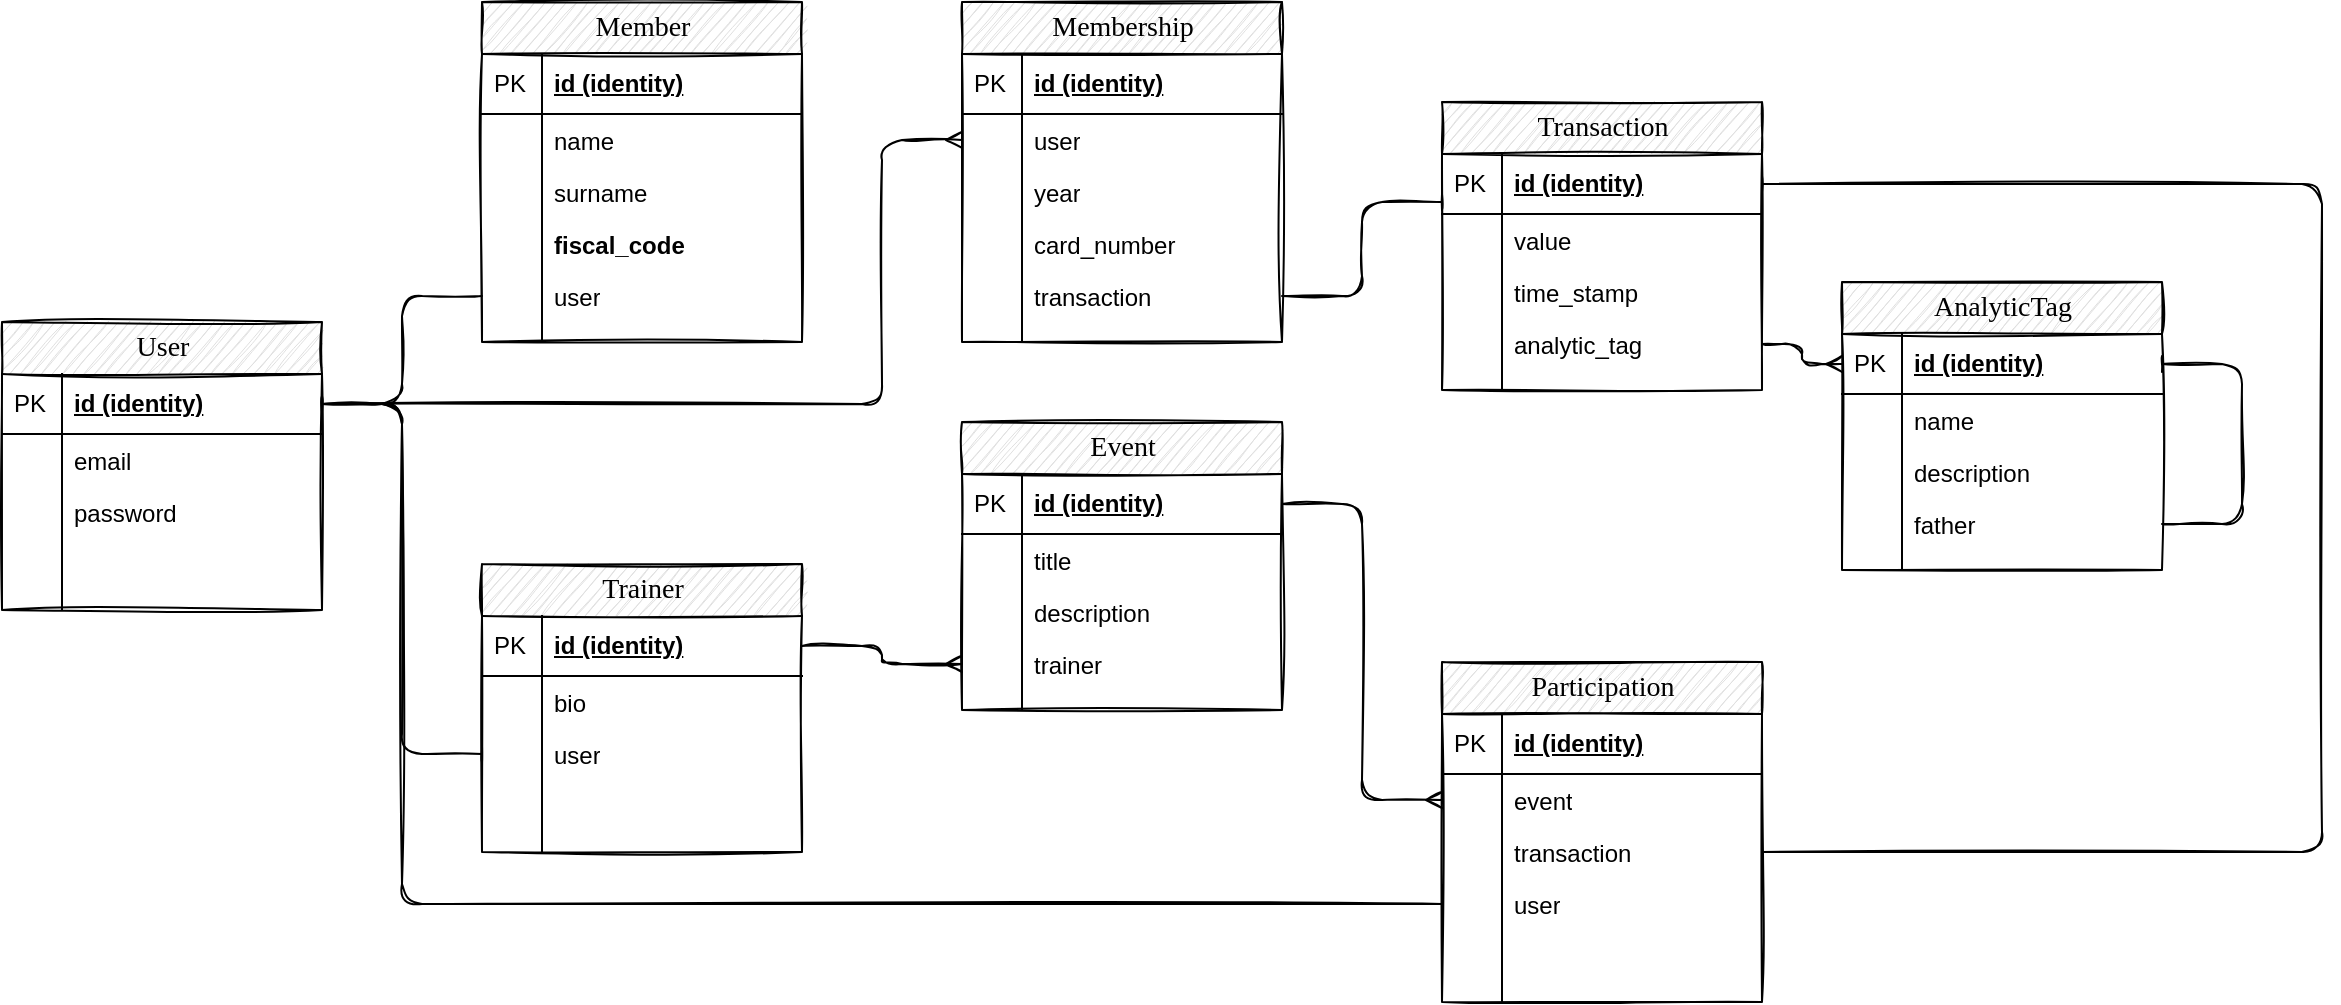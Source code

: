 <mxfile version="20.6.0" type="github">
  <diagram name="Page-1" id="e56a1550-8fbb-45ad-956c-1786394a9013">
    <mxGraphModel dx="1375" dy="781" grid="1" gridSize="10" guides="1" tooltips="1" connect="1" arrows="1" fold="1" page="1" pageScale="1" pageWidth="1100" pageHeight="850" background="none" math="0" shadow="0">
      <root>
        <mxCell id="0" />
        <mxCell id="1" parent="0" />
        <mxCell id="2e49270ec7c68f3f-19" value="User" style="swimlane;html=1;fontStyle=0;childLayout=stackLayout;horizontal=1;startSize=26;fillColor=#e0e0e0;horizontalStack=0;resizeParent=1;resizeLast=0;collapsible=1;marginBottom=0;swimlaneFillColor=#ffffff;align=center;rounded=0;shadow=0;comic=0;labelBackgroundColor=none;strokeWidth=1;fontFamily=Verdana;fontSize=14;sketch=1;" parent="1" vertex="1">
          <mxGeometry x="40" y="200" width="160" height="144" as="geometry" />
        </mxCell>
        <mxCell id="2e49270ec7c68f3f-20" value="id (identity)" style="shape=partialRectangle;top=0;left=0;right=0;bottom=1;html=1;align=left;verticalAlign=middle;fillColor=none;spacingLeft=34;spacingRight=4;whiteSpace=wrap;overflow=hidden;rotatable=0;points=[[0,0.5],[1,0.5]];portConstraint=eastwest;dropTarget=0;fontStyle=5;" parent="2e49270ec7c68f3f-19" vertex="1">
          <mxGeometry y="26" width="160" height="30" as="geometry" />
        </mxCell>
        <mxCell id="2e49270ec7c68f3f-21" value="PK" style="shape=partialRectangle;top=0;left=0;bottom=0;html=1;fillColor=none;align=left;verticalAlign=middle;spacingLeft=4;spacingRight=4;whiteSpace=wrap;overflow=hidden;rotatable=0;points=[];portConstraint=eastwest;part=1;" parent="2e49270ec7c68f3f-20" vertex="1" connectable="0">
          <mxGeometry width="30" height="30" as="geometry" />
        </mxCell>
        <mxCell id="2e49270ec7c68f3f-22" value="email" style="shape=partialRectangle;top=0;left=0;right=0;bottom=0;html=1;align=left;verticalAlign=top;fillColor=none;spacingLeft=34;spacingRight=4;whiteSpace=wrap;overflow=hidden;rotatable=0;points=[[0,0.5],[1,0.5]];portConstraint=eastwest;dropTarget=0;" parent="2e49270ec7c68f3f-19" vertex="1">
          <mxGeometry y="56" width="160" height="26" as="geometry" />
        </mxCell>
        <mxCell id="2e49270ec7c68f3f-23" value="" style="shape=partialRectangle;top=0;left=0;bottom=0;html=1;fillColor=none;align=left;verticalAlign=top;spacingLeft=4;spacingRight=4;whiteSpace=wrap;overflow=hidden;rotatable=0;points=[];portConstraint=eastwest;part=1;" parent="2e49270ec7c68f3f-22" vertex="1" connectable="0">
          <mxGeometry width="30" height="26" as="geometry" />
        </mxCell>
        <mxCell id="2e49270ec7c68f3f-24" value="password" style="shape=partialRectangle;top=0;left=0;right=0;bottom=0;html=1;align=left;verticalAlign=top;fillColor=none;spacingLeft=34;spacingRight=4;whiteSpace=wrap;overflow=hidden;rotatable=0;points=[[0,0.5],[1,0.5]];portConstraint=eastwest;dropTarget=0;" parent="2e49270ec7c68f3f-19" vertex="1">
          <mxGeometry y="82" width="160" height="26" as="geometry" />
        </mxCell>
        <mxCell id="2e49270ec7c68f3f-25" value="" style="shape=partialRectangle;top=0;left=0;bottom=0;html=1;fillColor=none;align=left;verticalAlign=top;spacingLeft=4;spacingRight=4;whiteSpace=wrap;overflow=hidden;rotatable=0;points=[];portConstraint=eastwest;part=1;" parent="2e49270ec7c68f3f-24" vertex="1" connectable="0">
          <mxGeometry width="30" height="26" as="geometry" />
        </mxCell>
        <mxCell id="2e49270ec7c68f3f-26" value="" style="shape=partialRectangle;top=0;left=0;right=0;bottom=0;html=1;align=left;verticalAlign=top;fillColor=none;spacingLeft=34;spacingRight=4;whiteSpace=wrap;overflow=hidden;rotatable=0;points=[[0,0.5],[1,0.5]];portConstraint=eastwest;dropTarget=0;" parent="2e49270ec7c68f3f-19" vertex="1">
          <mxGeometry y="108" width="160" height="26" as="geometry" />
        </mxCell>
        <mxCell id="2e49270ec7c68f3f-27" value="" style="shape=partialRectangle;top=0;left=0;bottom=0;html=1;fillColor=none;align=left;verticalAlign=top;spacingLeft=4;spacingRight=4;whiteSpace=wrap;overflow=hidden;rotatable=0;points=[];portConstraint=eastwest;part=1;" parent="2e49270ec7c68f3f-26" vertex="1" connectable="0">
          <mxGeometry width="30" height="26" as="geometry" />
        </mxCell>
        <mxCell id="2e49270ec7c68f3f-28" value="" style="shape=partialRectangle;top=0;left=0;right=0;bottom=0;html=1;align=left;verticalAlign=top;fillColor=none;spacingLeft=34;spacingRight=4;whiteSpace=wrap;overflow=hidden;rotatable=0;points=[[0,0.5],[1,0.5]];portConstraint=eastwest;dropTarget=0;" parent="2e49270ec7c68f3f-19" vertex="1">
          <mxGeometry y="134" width="160" height="10" as="geometry" />
        </mxCell>
        <mxCell id="2e49270ec7c68f3f-29" value="" style="shape=partialRectangle;top=0;left=0;bottom=0;html=1;fillColor=none;align=left;verticalAlign=top;spacingLeft=4;spacingRight=4;whiteSpace=wrap;overflow=hidden;rotatable=0;points=[];portConstraint=eastwest;part=1;" parent="2e49270ec7c68f3f-28" vertex="1" connectable="0">
          <mxGeometry width="30" height="10" as="geometry" />
        </mxCell>
        <object label="Member" user="" id="2e49270ec7c68f3f-80">
          <mxCell style="swimlane;html=1;fontStyle=0;childLayout=stackLayout;horizontal=1;startSize=26;fillColor=#e0e0e0;horizontalStack=0;resizeParent=1;resizeLast=0;collapsible=1;marginBottom=0;swimlaneFillColor=#ffffff;align=center;rounded=0;shadow=0;comic=0;labelBackgroundColor=none;strokeWidth=1;fontFamily=Verdana;fontSize=14;sketch=1;glass=0;" parent="1" vertex="1">
            <mxGeometry x="280" y="40" width="160" height="170" as="geometry" />
          </mxCell>
        </object>
        <mxCell id="2e49270ec7c68f3f-81" value="id (identity)" style="shape=partialRectangle;top=0;left=0;right=0;bottom=1;html=1;align=left;verticalAlign=middle;fillColor=none;spacingLeft=34;spacingRight=4;whiteSpace=wrap;overflow=hidden;rotatable=0;points=[[0,0.5],[1,0.5]];portConstraint=eastwest;dropTarget=0;fontStyle=5;" parent="2e49270ec7c68f3f-80" vertex="1">
          <mxGeometry y="26" width="160" height="30" as="geometry" />
        </mxCell>
        <mxCell id="2e49270ec7c68f3f-82" value="PK" style="shape=partialRectangle;top=0;left=0;bottom=0;html=1;fillColor=none;align=left;verticalAlign=middle;spacingLeft=4;spacingRight=4;whiteSpace=wrap;overflow=hidden;rotatable=0;points=[];portConstraint=eastwest;part=1;" parent="2e49270ec7c68f3f-81" vertex="1" connectable="0">
          <mxGeometry width="30" height="30" as="geometry" />
        </mxCell>
        <mxCell id="2e49270ec7c68f3f-83" value="name" style="shape=partialRectangle;top=0;left=0;right=0;bottom=0;html=1;align=left;verticalAlign=top;fillColor=none;spacingLeft=34;spacingRight=4;whiteSpace=wrap;overflow=hidden;rotatable=0;points=[[0,0.5],[1,0.5]];portConstraint=eastwest;dropTarget=0;" parent="2e49270ec7c68f3f-80" vertex="1">
          <mxGeometry y="56" width="160" height="26" as="geometry" />
        </mxCell>
        <mxCell id="2e49270ec7c68f3f-84" value="" style="shape=partialRectangle;top=0;left=0;bottom=0;html=1;fillColor=none;align=left;verticalAlign=top;spacingLeft=4;spacingRight=4;whiteSpace=wrap;overflow=hidden;rotatable=0;points=[];portConstraint=eastwest;part=1;" parent="2e49270ec7c68f3f-83" vertex="1" connectable="0">
          <mxGeometry width="30" height="26" as="geometry" />
        </mxCell>
        <mxCell id="2e49270ec7c68f3f-85" value="surname" style="shape=partialRectangle;top=0;left=0;right=0;bottom=0;html=1;align=left;verticalAlign=top;fillColor=none;spacingLeft=34;spacingRight=4;whiteSpace=wrap;overflow=hidden;rotatable=0;points=[[0,0.5],[1,0.5]];portConstraint=eastwest;dropTarget=0;" parent="2e49270ec7c68f3f-80" vertex="1">
          <mxGeometry y="82" width="160" height="26" as="geometry" />
        </mxCell>
        <mxCell id="2e49270ec7c68f3f-86" value="" style="shape=partialRectangle;top=0;left=0;bottom=0;html=1;fillColor=none;align=left;verticalAlign=top;spacingLeft=4;spacingRight=4;whiteSpace=wrap;overflow=hidden;rotatable=0;points=[];portConstraint=eastwest;part=1;" parent="2e49270ec7c68f3f-85" vertex="1" connectable="0">
          <mxGeometry width="30" height="26" as="geometry" />
        </mxCell>
        <mxCell id="rCIRrRHAOFVo_KtbOT_Y-3" value="fiscal_code" style="shape=partialRectangle;top=0;left=0;right=0;bottom=0;html=1;align=left;verticalAlign=top;fillColor=none;spacingLeft=34;spacingRight=4;whiteSpace=wrap;overflow=hidden;rotatable=0;points=[[0,0.5],[1,0.5]];portConstraint=eastwest;dropTarget=0;fontStyle=1" vertex="1" parent="2e49270ec7c68f3f-80">
          <mxGeometry y="108" width="160" height="26" as="geometry" />
        </mxCell>
        <mxCell id="rCIRrRHAOFVo_KtbOT_Y-4" value="" style="shape=partialRectangle;top=0;left=0;bottom=0;html=1;fillColor=none;align=left;verticalAlign=top;spacingLeft=4;spacingRight=4;whiteSpace=wrap;overflow=hidden;rotatable=0;points=[];portConstraint=eastwest;part=1;" vertex="1" connectable="0" parent="rCIRrRHAOFVo_KtbOT_Y-3">
          <mxGeometry width="30" height="26" as="geometry" />
        </mxCell>
        <mxCell id="2e49270ec7c68f3f-87" value="user" style="shape=partialRectangle;top=0;left=0;right=0;bottom=0;html=1;align=left;verticalAlign=top;fillColor=none;spacingLeft=34;spacingRight=4;whiteSpace=wrap;overflow=hidden;rotatable=0;points=[[0,0.5],[1,0.5]];portConstraint=eastwest;dropTarget=0;" parent="2e49270ec7c68f3f-80" vertex="1">
          <mxGeometry y="134" width="160" height="26" as="geometry" />
        </mxCell>
        <mxCell id="2e49270ec7c68f3f-88" value="" style="shape=partialRectangle;top=0;left=0;bottom=0;html=1;fillColor=none;align=left;verticalAlign=top;spacingLeft=4;spacingRight=4;whiteSpace=wrap;overflow=hidden;rotatable=0;points=[];portConstraint=eastwest;part=1;" parent="2e49270ec7c68f3f-87" vertex="1" connectable="0">
          <mxGeometry width="30" height="26" as="geometry" />
        </mxCell>
        <mxCell id="2e49270ec7c68f3f-89" value="" style="shape=partialRectangle;top=0;left=0;right=0;bottom=0;html=1;align=left;verticalAlign=top;fillColor=none;spacingLeft=34;spacingRight=4;whiteSpace=wrap;overflow=hidden;rotatable=0;points=[[0,0.5],[1,0.5]];portConstraint=eastwest;dropTarget=0;" parent="2e49270ec7c68f3f-80" vertex="1">
          <mxGeometry y="160" width="160" height="10" as="geometry" />
        </mxCell>
        <mxCell id="2e49270ec7c68f3f-90" value="" style="shape=partialRectangle;top=0;left=0;bottom=0;html=1;fillColor=none;align=left;verticalAlign=top;spacingLeft=4;spacingRight=4;whiteSpace=wrap;overflow=hidden;rotatable=0;points=[];portConstraint=eastwest;part=1;" parent="2e49270ec7c68f3f-89" vertex="1" connectable="0">
          <mxGeometry width="30" height="10" as="geometry" />
        </mxCell>
        <mxCell id="2e49270ec7c68f3f-91" value="" style="edgeStyle=orthogonalEdgeStyle;html=1;endArrow=baseDash;endFill=0;labelBackgroundColor=none;fontFamily=Verdana;fontSize=14;sketch=1;" parent="1" source="2e49270ec7c68f3f-87" target="2e49270ec7c68f3f-20" edge="1">
          <mxGeometry width="100" height="100" relative="1" as="geometry">
            <mxPoint x="70" y="300" as="sourcePoint" />
            <mxPoint x="290" y="181" as="targetPoint" />
          </mxGeometry>
        </mxCell>
        <mxCell id="rCIRrRHAOFVo_KtbOT_Y-5" value="Membership" style="swimlane;html=1;fontStyle=0;childLayout=stackLayout;horizontal=1;startSize=26;fillColor=#e0e0e0;horizontalStack=0;resizeParent=1;resizeLast=0;collapsible=1;marginBottom=0;swimlaneFillColor=#ffffff;align=center;rounded=0;shadow=0;comic=0;labelBackgroundColor=none;strokeWidth=1;fontFamily=Verdana;fontSize=14;sketch=1;" vertex="1" parent="1">
          <mxGeometry x="520" y="40" width="160" height="170" as="geometry" />
        </mxCell>
        <mxCell id="rCIRrRHAOFVo_KtbOT_Y-6" value="id (identity)" style="shape=partialRectangle;top=0;left=0;right=0;bottom=1;html=1;align=left;verticalAlign=middle;fillColor=none;spacingLeft=34;spacingRight=4;whiteSpace=wrap;overflow=hidden;rotatable=0;points=[[0,0.5],[1,0.5]];portConstraint=eastwest;dropTarget=0;fontStyle=5;" vertex="1" parent="rCIRrRHAOFVo_KtbOT_Y-5">
          <mxGeometry y="26" width="160" height="30" as="geometry" />
        </mxCell>
        <mxCell id="rCIRrRHAOFVo_KtbOT_Y-7" value="PK" style="shape=partialRectangle;top=0;left=0;bottom=0;html=1;fillColor=none;align=left;verticalAlign=middle;spacingLeft=4;spacingRight=4;whiteSpace=wrap;overflow=hidden;rotatable=0;points=[];portConstraint=eastwest;part=1;" vertex="1" connectable="0" parent="rCIRrRHAOFVo_KtbOT_Y-6">
          <mxGeometry width="30" height="30" as="geometry" />
        </mxCell>
        <mxCell id="rCIRrRHAOFVo_KtbOT_Y-8" value="user" style="shape=partialRectangle;top=0;left=0;right=0;bottom=0;html=1;align=left;verticalAlign=top;fillColor=none;spacingLeft=34;spacingRight=4;whiteSpace=wrap;overflow=hidden;rotatable=0;points=[[0,0.5],[1,0.5]];portConstraint=eastwest;dropTarget=0;" vertex="1" parent="rCIRrRHAOFVo_KtbOT_Y-5">
          <mxGeometry y="56" width="160" height="26" as="geometry" />
        </mxCell>
        <mxCell id="rCIRrRHAOFVo_KtbOT_Y-9" value="" style="shape=partialRectangle;top=0;left=0;bottom=0;html=1;fillColor=none;align=left;verticalAlign=top;spacingLeft=4;spacingRight=4;whiteSpace=wrap;overflow=hidden;rotatable=0;points=[];portConstraint=eastwest;part=1;" vertex="1" connectable="0" parent="rCIRrRHAOFVo_KtbOT_Y-8">
          <mxGeometry width="30" height="26" as="geometry" />
        </mxCell>
        <mxCell id="rCIRrRHAOFVo_KtbOT_Y-10" value="year" style="shape=partialRectangle;top=0;left=0;right=0;bottom=0;html=1;align=left;verticalAlign=top;fillColor=none;spacingLeft=34;spacingRight=4;whiteSpace=wrap;overflow=hidden;rotatable=0;points=[[0,0.5],[1,0.5]];portConstraint=eastwest;dropTarget=0;" vertex="1" parent="rCIRrRHAOFVo_KtbOT_Y-5">
          <mxGeometry y="82" width="160" height="26" as="geometry" />
        </mxCell>
        <mxCell id="rCIRrRHAOFVo_KtbOT_Y-11" value="" style="shape=partialRectangle;top=0;left=0;bottom=0;html=1;fillColor=none;align=left;verticalAlign=top;spacingLeft=4;spacingRight=4;whiteSpace=wrap;overflow=hidden;rotatable=0;points=[];portConstraint=eastwest;part=1;" vertex="1" connectable="0" parent="rCIRrRHAOFVo_KtbOT_Y-10">
          <mxGeometry width="30" height="26" as="geometry" />
        </mxCell>
        <mxCell id="rCIRrRHAOFVo_KtbOT_Y-28" value="card_number" style="shape=partialRectangle;top=0;left=0;right=0;bottom=0;html=1;align=left;verticalAlign=top;fillColor=none;spacingLeft=34;spacingRight=4;whiteSpace=wrap;overflow=hidden;rotatable=0;points=[[0,0.5],[1,0.5]];portConstraint=eastwest;dropTarget=0;" vertex="1" parent="rCIRrRHAOFVo_KtbOT_Y-5">
          <mxGeometry y="108" width="160" height="26" as="geometry" />
        </mxCell>
        <mxCell id="rCIRrRHAOFVo_KtbOT_Y-29" value="" style="shape=partialRectangle;top=0;left=0;bottom=0;html=1;fillColor=none;align=left;verticalAlign=top;spacingLeft=4;spacingRight=4;whiteSpace=wrap;overflow=hidden;rotatable=0;points=[];portConstraint=eastwest;part=1;" vertex="1" connectable="0" parent="rCIRrRHAOFVo_KtbOT_Y-28">
          <mxGeometry width="30" height="26" as="geometry" />
        </mxCell>
        <mxCell id="rCIRrRHAOFVo_KtbOT_Y-12" value="transaction" style="shape=partialRectangle;top=0;left=0;right=0;bottom=0;html=1;align=left;verticalAlign=top;fillColor=none;spacingLeft=34;spacingRight=4;whiteSpace=wrap;overflow=hidden;rotatable=0;points=[[0,0.5],[1,0.5]];portConstraint=eastwest;dropTarget=0;" vertex="1" parent="rCIRrRHAOFVo_KtbOT_Y-5">
          <mxGeometry y="134" width="160" height="26" as="geometry" />
        </mxCell>
        <mxCell id="rCIRrRHAOFVo_KtbOT_Y-13" value="" style="shape=partialRectangle;top=0;left=0;bottom=0;html=1;fillColor=none;align=left;verticalAlign=top;spacingLeft=4;spacingRight=4;whiteSpace=wrap;overflow=hidden;rotatable=0;points=[];portConstraint=eastwest;part=1;" vertex="1" connectable="0" parent="rCIRrRHAOFVo_KtbOT_Y-12">
          <mxGeometry width="30" height="26" as="geometry" />
        </mxCell>
        <mxCell id="rCIRrRHAOFVo_KtbOT_Y-14" value="" style="shape=partialRectangle;top=0;left=0;right=0;bottom=0;html=1;align=left;verticalAlign=top;fillColor=none;spacingLeft=34;spacingRight=4;whiteSpace=wrap;overflow=hidden;rotatable=0;points=[[0,0.5],[1,0.5]];portConstraint=eastwest;dropTarget=0;" vertex="1" parent="rCIRrRHAOFVo_KtbOT_Y-5">
          <mxGeometry y="160" width="160" height="10" as="geometry" />
        </mxCell>
        <mxCell id="rCIRrRHAOFVo_KtbOT_Y-15" value="" style="shape=partialRectangle;top=0;left=0;bottom=0;html=1;fillColor=none;align=left;verticalAlign=top;spacingLeft=4;spacingRight=4;whiteSpace=wrap;overflow=hidden;rotatable=0;points=[];portConstraint=eastwest;part=1;" vertex="1" connectable="0" parent="rCIRrRHAOFVo_KtbOT_Y-14">
          <mxGeometry width="30" height="10" as="geometry" />
        </mxCell>
        <mxCell id="rCIRrRHAOFVo_KtbOT_Y-16" style="edgeStyle=elbowEdgeStyle;rounded=1;orthogonalLoop=1;jettySize=auto;html=1;endArrow=ERmany;endFill=0;sketch=1;" edge="1" parent="1" source="2e49270ec7c68f3f-20" target="rCIRrRHAOFVo_KtbOT_Y-8">
          <mxGeometry relative="1" as="geometry">
            <Array as="points">
              <mxPoint x="480" y="170" />
              <mxPoint x="520" y="160" />
            </Array>
          </mxGeometry>
        </mxCell>
        <mxCell id="rCIRrRHAOFVo_KtbOT_Y-17" value="Transaction" style="swimlane;html=1;fontStyle=0;childLayout=stackLayout;horizontal=1;startSize=26;fillColor=#e0e0e0;horizontalStack=0;resizeParent=1;resizeLast=0;collapsible=1;marginBottom=0;swimlaneFillColor=#ffffff;align=center;rounded=0;shadow=0;comic=0;labelBackgroundColor=none;strokeWidth=1;fontFamily=Verdana;fontSize=14;sketch=1;" vertex="1" parent="1">
          <mxGeometry x="760" y="90" width="160" height="144" as="geometry" />
        </mxCell>
        <mxCell id="rCIRrRHAOFVo_KtbOT_Y-18" value="id (identity)" style="shape=partialRectangle;top=0;left=0;right=0;bottom=1;html=1;align=left;verticalAlign=middle;fillColor=none;spacingLeft=34;spacingRight=4;whiteSpace=wrap;overflow=hidden;rotatable=0;points=[[0,0.5],[1,0.5]];portConstraint=eastwest;dropTarget=0;fontStyle=5;" vertex="1" parent="rCIRrRHAOFVo_KtbOT_Y-17">
          <mxGeometry y="26" width="160" height="30" as="geometry" />
        </mxCell>
        <mxCell id="rCIRrRHAOFVo_KtbOT_Y-19" value="PK" style="shape=partialRectangle;top=0;left=0;bottom=0;html=1;fillColor=none;align=left;verticalAlign=middle;spacingLeft=4;spacingRight=4;whiteSpace=wrap;overflow=hidden;rotatable=0;points=[];portConstraint=eastwest;part=1;" vertex="1" connectable="0" parent="rCIRrRHAOFVo_KtbOT_Y-18">
          <mxGeometry width="30" height="30" as="geometry" />
        </mxCell>
        <mxCell id="rCIRrRHAOFVo_KtbOT_Y-20" value="value" style="shape=partialRectangle;top=0;left=0;right=0;bottom=0;html=1;align=left;verticalAlign=top;fillColor=none;spacingLeft=34;spacingRight=4;whiteSpace=wrap;overflow=hidden;rotatable=0;points=[[0,0.5],[1,0.5]];portConstraint=eastwest;dropTarget=0;" vertex="1" parent="rCIRrRHAOFVo_KtbOT_Y-17">
          <mxGeometry y="56" width="160" height="26" as="geometry" />
        </mxCell>
        <mxCell id="rCIRrRHAOFVo_KtbOT_Y-21" value="" style="shape=partialRectangle;top=0;left=0;bottom=0;html=1;fillColor=none;align=left;verticalAlign=top;spacingLeft=4;spacingRight=4;whiteSpace=wrap;overflow=hidden;rotatable=0;points=[];portConstraint=eastwest;part=1;" vertex="1" connectable="0" parent="rCIRrRHAOFVo_KtbOT_Y-20">
          <mxGeometry width="30" height="26" as="geometry" />
        </mxCell>
        <mxCell id="rCIRrRHAOFVo_KtbOT_Y-22" value="time_stamp" style="shape=partialRectangle;top=0;left=0;right=0;bottom=0;html=1;align=left;verticalAlign=top;fillColor=none;spacingLeft=34;spacingRight=4;whiteSpace=wrap;overflow=hidden;rotatable=0;points=[[0,0.5],[1,0.5]];portConstraint=eastwest;dropTarget=0;" vertex="1" parent="rCIRrRHAOFVo_KtbOT_Y-17">
          <mxGeometry y="82" width="160" height="26" as="geometry" />
        </mxCell>
        <mxCell id="rCIRrRHAOFVo_KtbOT_Y-23" value="" style="shape=partialRectangle;top=0;left=0;bottom=0;html=1;fillColor=none;align=left;verticalAlign=top;spacingLeft=4;spacingRight=4;whiteSpace=wrap;overflow=hidden;rotatable=0;points=[];portConstraint=eastwest;part=1;" vertex="1" connectable="0" parent="rCIRrRHAOFVo_KtbOT_Y-22">
          <mxGeometry width="30" height="26" as="geometry" />
        </mxCell>
        <mxCell id="rCIRrRHAOFVo_KtbOT_Y-24" value="analytic_tag" style="shape=partialRectangle;top=0;left=0;right=0;bottom=0;html=1;align=left;verticalAlign=top;fillColor=none;spacingLeft=34;spacingRight=4;whiteSpace=wrap;overflow=hidden;rotatable=0;points=[[0,0.5],[1,0.5]];portConstraint=eastwest;dropTarget=0;" vertex="1" parent="rCIRrRHAOFVo_KtbOT_Y-17">
          <mxGeometry y="108" width="160" height="26" as="geometry" />
        </mxCell>
        <mxCell id="rCIRrRHAOFVo_KtbOT_Y-25" value="" style="shape=partialRectangle;top=0;left=0;bottom=0;html=1;fillColor=none;align=left;verticalAlign=top;spacingLeft=4;spacingRight=4;whiteSpace=wrap;overflow=hidden;rotatable=0;points=[];portConstraint=eastwest;part=1;" vertex="1" connectable="0" parent="rCIRrRHAOFVo_KtbOT_Y-24">
          <mxGeometry width="30" height="26" as="geometry" />
        </mxCell>
        <mxCell id="rCIRrRHAOFVo_KtbOT_Y-26" value="" style="shape=partialRectangle;top=0;left=0;right=0;bottom=0;html=1;align=left;verticalAlign=top;fillColor=none;spacingLeft=34;spacingRight=4;whiteSpace=wrap;overflow=hidden;rotatable=0;points=[[0,0.5],[1,0.5]];portConstraint=eastwest;dropTarget=0;" vertex="1" parent="rCIRrRHAOFVo_KtbOT_Y-17">
          <mxGeometry y="134" width="160" height="10" as="geometry" />
        </mxCell>
        <mxCell id="rCIRrRHAOFVo_KtbOT_Y-27" value="" style="shape=partialRectangle;top=0;left=0;bottom=0;html=1;fillColor=none;align=left;verticalAlign=top;spacingLeft=4;spacingRight=4;whiteSpace=wrap;overflow=hidden;rotatable=0;points=[];portConstraint=eastwest;part=1;" vertex="1" connectable="0" parent="rCIRrRHAOFVo_KtbOT_Y-26">
          <mxGeometry width="30" height="10" as="geometry" />
        </mxCell>
        <mxCell id="rCIRrRHAOFVo_KtbOT_Y-30" style="edgeStyle=elbowEdgeStyle;rounded=1;sketch=1;orthogonalLoop=1;jettySize=auto;html=1;endArrow=baseDash;endFill=0;" edge="1" parent="1" source="rCIRrRHAOFVo_KtbOT_Y-12" target="rCIRrRHAOFVo_KtbOT_Y-18">
          <mxGeometry relative="1" as="geometry">
            <Array as="points">
              <mxPoint x="720" y="140" />
            </Array>
          </mxGeometry>
        </mxCell>
        <mxCell id="rCIRrRHAOFVo_KtbOT_Y-31" value="AnalyticTag" style="swimlane;html=1;fontStyle=0;childLayout=stackLayout;horizontal=1;startSize=26;fillColor=#e0e0e0;horizontalStack=0;resizeParent=1;resizeLast=0;collapsible=1;marginBottom=0;swimlaneFillColor=#ffffff;align=center;rounded=0;shadow=0;comic=0;labelBackgroundColor=none;strokeWidth=1;fontFamily=Verdana;fontSize=14;sketch=1;" vertex="1" parent="1">
          <mxGeometry x="960" y="180" width="160" height="144" as="geometry" />
        </mxCell>
        <mxCell id="rCIRrRHAOFVo_KtbOT_Y-32" value="id (identity)" style="shape=partialRectangle;top=0;left=0;right=0;bottom=1;html=1;align=left;verticalAlign=middle;fillColor=none;spacingLeft=34;spacingRight=4;whiteSpace=wrap;overflow=hidden;rotatable=0;points=[[0,0.5],[1,0.5]];portConstraint=eastwest;dropTarget=0;fontStyle=5;" vertex="1" parent="rCIRrRHAOFVo_KtbOT_Y-31">
          <mxGeometry y="26" width="160" height="30" as="geometry" />
        </mxCell>
        <mxCell id="rCIRrRHAOFVo_KtbOT_Y-33" value="PK" style="shape=partialRectangle;top=0;left=0;bottom=0;html=1;fillColor=none;align=left;verticalAlign=middle;spacingLeft=4;spacingRight=4;whiteSpace=wrap;overflow=hidden;rotatable=0;points=[];portConstraint=eastwest;part=1;" vertex="1" connectable="0" parent="rCIRrRHAOFVo_KtbOT_Y-32">
          <mxGeometry width="30" height="30" as="geometry" />
        </mxCell>
        <mxCell id="rCIRrRHAOFVo_KtbOT_Y-34" value="name" style="shape=partialRectangle;top=0;left=0;right=0;bottom=0;html=1;align=left;verticalAlign=top;fillColor=none;spacingLeft=34;spacingRight=4;whiteSpace=wrap;overflow=hidden;rotatable=0;points=[[0,0.5],[1,0.5]];portConstraint=eastwest;dropTarget=0;" vertex="1" parent="rCIRrRHAOFVo_KtbOT_Y-31">
          <mxGeometry y="56" width="160" height="26" as="geometry" />
        </mxCell>
        <mxCell id="rCIRrRHAOFVo_KtbOT_Y-35" value="" style="shape=partialRectangle;top=0;left=0;bottom=0;html=1;fillColor=none;align=left;verticalAlign=top;spacingLeft=4;spacingRight=4;whiteSpace=wrap;overflow=hidden;rotatable=0;points=[];portConstraint=eastwest;part=1;" vertex="1" connectable="0" parent="rCIRrRHAOFVo_KtbOT_Y-34">
          <mxGeometry width="30" height="26" as="geometry" />
        </mxCell>
        <mxCell id="rCIRrRHAOFVo_KtbOT_Y-36" value="description" style="shape=partialRectangle;top=0;left=0;right=0;bottom=0;html=1;align=left;verticalAlign=top;fillColor=none;spacingLeft=34;spacingRight=4;whiteSpace=wrap;overflow=hidden;rotatable=0;points=[[0,0.5],[1,0.5]];portConstraint=eastwest;dropTarget=0;" vertex="1" parent="rCIRrRHAOFVo_KtbOT_Y-31">
          <mxGeometry y="82" width="160" height="26" as="geometry" />
        </mxCell>
        <mxCell id="rCIRrRHAOFVo_KtbOT_Y-37" value="" style="shape=partialRectangle;top=0;left=0;bottom=0;html=1;fillColor=none;align=left;verticalAlign=top;spacingLeft=4;spacingRight=4;whiteSpace=wrap;overflow=hidden;rotatable=0;points=[];portConstraint=eastwest;part=1;" vertex="1" connectable="0" parent="rCIRrRHAOFVo_KtbOT_Y-36">
          <mxGeometry width="30" height="26" as="geometry" />
        </mxCell>
        <mxCell id="rCIRrRHAOFVo_KtbOT_Y-82" style="edgeStyle=elbowEdgeStyle;rounded=1;sketch=1;orthogonalLoop=1;jettySize=auto;html=1;endArrow=baseDash;endFill=0;" edge="1" parent="rCIRrRHAOFVo_KtbOT_Y-31" source="rCIRrRHAOFVo_KtbOT_Y-38" target="rCIRrRHAOFVo_KtbOT_Y-32">
          <mxGeometry relative="1" as="geometry">
            <mxPoint x="199.667" y="108" as="sourcePoint" />
            <mxPoint x="199.68" y="37.01" as="targetPoint" />
            <Array as="points">
              <mxPoint x="200" y="90" />
            </Array>
          </mxGeometry>
        </mxCell>
        <mxCell id="rCIRrRHAOFVo_KtbOT_Y-38" value="father" style="shape=partialRectangle;top=0;left=0;right=0;bottom=0;html=1;align=left;verticalAlign=top;fillColor=none;spacingLeft=34;spacingRight=4;whiteSpace=wrap;overflow=hidden;rotatable=0;points=[[0,0.5],[1,0.5]];portConstraint=eastwest;dropTarget=0;" vertex="1" parent="rCIRrRHAOFVo_KtbOT_Y-31">
          <mxGeometry y="108" width="160" height="26" as="geometry" />
        </mxCell>
        <mxCell id="rCIRrRHAOFVo_KtbOT_Y-39" value="" style="shape=partialRectangle;top=0;left=0;bottom=0;html=1;fillColor=none;align=left;verticalAlign=top;spacingLeft=4;spacingRight=4;whiteSpace=wrap;overflow=hidden;rotatable=0;points=[];portConstraint=eastwest;part=1;" vertex="1" connectable="0" parent="rCIRrRHAOFVo_KtbOT_Y-38">
          <mxGeometry width="30" height="26" as="geometry" />
        </mxCell>
        <mxCell id="rCIRrRHAOFVo_KtbOT_Y-40" value="" style="shape=partialRectangle;top=0;left=0;right=0;bottom=0;html=1;align=left;verticalAlign=top;fillColor=none;spacingLeft=34;spacingRight=4;whiteSpace=wrap;overflow=hidden;rotatable=0;points=[[0,0.5],[1,0.5]];portConstraint=eastwest;dropTarget=0;" vertex="1" parent="rCIRrRHAOFVo_KtbOT_Y-31">
          <mxGeometry y="134" width="160" height="10" as="geometry" />
        </mxCell>
        <mxCell id="rCIRrRHAOFVo_KtbOT_Y-41" value="" style="shape=partialRectangle;top=0;left=0;bottom=0;html=1;fillColor=none;align=left;verticalAlign=top;spacingLeft=4;spacingRight=4;whiteSpace=wrap;overflow=hidden;rotatable=0;points=[];portConstraint=eastwest;part=1;" vertex="1" connectable="0" parent="rCIRrRHAOFVo_KtbOT_Y-40">
          <mxGeometry width="30" height="10" as="geometry" />
        </mxCell>
        <mxCell id="rCIRrRHAOFVo_KtbOT_Y-42" style="edgeStyle=elbowEdgeStyle;rounded=1;sketch=1;orthogonalLoop=1;jettySize=auto;html=1;endArrow=ERmany;endFill=0;" edge="1" parent="1" source="rCIRrRHAOFVo_KtbOT_Y-24" target="rCIRrRHAOFVo_KtbOT_Y-32">
          <mxGeometry relative="1" as="geometry" />
        </mxCell>
        <mxCell id="rCIRrRHAOFVo_KtbOT_Y-43" value="Trainer" style="swimlane;html=1;fontStyle=0;childLayout=stackLayout;horizontal=1;startSize=26;fillColor=#e0e0e0;horizontalStack=0;resizeParent=1;resizeLast=0;collapsible=1;marginBottom=0;swimlaneFillColor=#ffffff;align=center;rounded=0;shadow=0;comic=0;labelBackgroundColor=none;strokeWidth=1;fontFamily=Verdana;fontSize=14;sketch=1;" vertex="1" parent="1">
          <mxGeometry x="280" y="321" width="160" height="144" as="geometry" />
        </mxCell>
        <mxCell id="rCIRrRHAOFVo_KtbOT_Y-44" value="id (identity)" style="shape=partialRectangle;top=0;left=0;right=0;bottom=1;html=1;align=left;verticalAlign=middle;fillColor=none;spacingLeft=34;spacingRight=4;whiteSpace=wrap;overflow=hidden;rotatable=0;points=[[0,0.5],[1,0.5]];portConstraint=eastwest;dropTarget=0;fontStyle=5;" vertex="1" parent="rCIRrRHAOFVo_KtbOT_Y-43">
          <mxGeometry y="26" width="160" height="30" as="geometry" />
        </mxCell>
        <mxCell id="rCIRrRHAOFVo_KtbOT_Y-45" value="PK" style="shape=partialRectangle;top=0;left=0;bottom=0;html=1;fillColor=none;align=left;verticalAlign=middle;spacingLeft=4;spacingRight=4;whiteSpace=wrap;overflow=hidden;rotatable=0;points=[];portConstraint=eastwest;part=1;" vertex="1" connectable="0" parent="rCIRrRHAOFVo_KtbOT_Y-44">
          <mxGeometry width="30" height="30" as="geometry" />
        </mxCell>
        <mxCell id="rCIRrRHAOFVo_KtbOT_Y-46" value="bio" style="shape=partialRectangle;top=0;left=0;right=0;bottom=0;html=1;align=left;verticalAlign=top;fillColor=none;spacingLeft=34;spacingRight=4;whiteSpace=wrap;overflow=hidden;rotatable=0;points=[[0,0.5],[1,0.5]];portConstraint=eastwest;dropTarget=0;" vertex="1" parent="rCIRrRHAOFVo_KtbOT_Y-43">
          <mxGeometry y="56" width="160" height="26" as="geometry" />
        </mxCell>
        <mxCell id="rCIRrRHAOFVo_KtbOT_Y-47" value="" style="shape=partialRectangle;top=0;left=0;bottom=0;html=1;fillColor=none;align=left;verticalAlign=top;spacingLeft=4;spacingRight=4;whiteSpace=wrap;overflow=hidden;rotatable=0;points=[];portConstraint=eastwest;part=1;" vertex="1" connectable="0" parent="rCIRrRHAOFVo_KtbOT_Y-46">
          <mxGeometry width="30" height="26" as="geometry" />
        </mxCell>
        <mxCell id="rCIRrRHAOFVo_KtbOT_Y-48" value="user" style="shape=partialRectangle;top=0;left=0;right=0;bottom=0;html=1;align=left;verticalAlign=top;fillColor=none;spacingLeft=34;spacingRight=4;whiteSpace=wrap;overflow=hidden;rotatable=0;points=[[0,0.5],[1,0.5]];portConstraint=eastwest;dropTarget=0;" vertex="1" parent="rCIRrRHAOFVo_KtbOT_Y-43">
          <mxGeometry y="82" width="160" height="26" as="geometry" />
        </mxCell>
        <mxCell id="rCIRrRHAOFVo_KtbOT_Y-49" value="" style="shape=partialRectangle;top=0;left=0;bottom=0;html=1;fillColor=none;align=left;verticalAlign=top;spacingLeft=4;spacingRight=4;whiteSpace=wrap;overflow=hidden;rotatable=0;points=[];portConstraint=eastwest;part=1;" vertex="1" connectable="0" parent="rCIRrRHAOFVo_KtbOT_Y-48">
          <mxGeometry width="30" height="26" as="geometry" />
        </mxCell>
        <mxCell id="rCIRrRHAOFVo_KtbOT_Y-50" value="" style="shape=partialRectangle;top=0;left=0;right=0;bottom=0;html=1;align=left;verticalAlign=top;fillColor=none;spacingLeft=34;spacingRight=4;whiteSpace=wrap;overflow=hidden;rotatable=0;points=[[0,0.5],[1,0.5]];portConstraint=eastwest;dropTarget=0;" vertex="1" parent="rCIRrRHAOFVo_KtbOT_Y-43">
          <mxGeometry y="108" width="160" height="26" as="geometry" />
        </mxCell>
        <mxCell id="rCIRrRHAOFVo_KtbOT_Y-51" value="" style="shape=partialRectangle;top=0;left=0;bottom=0;html=1;fillColor=none;align=left;verticalAlign=top;spacingLeft=4;spacingRight=4;whiteSpace=wrap;overflow=hidden;rotatable=0;points=[];portConstraint=eastwest;part=1;" vertex="1" connectable="0" parent="rCIRrRHAOFVo_KtbOT_Y-50">
          <mxGeometry width="30" height="26" as="geometry" />
        </mxCell>
        <mxCell id="rCIRrRHAOFVo_KtbOT_Y-52" value="" style="shape=partialRectangle;top=0;left=0;right=0;bottom=0;html=1;align=left;verticalAlign=top;fillColor=none;spacingLeft=34;spacingRight=4;whiteSpace=wrap;overflow=hidden;rotatable=0;points=[[0,0.5],[1,0.5]];portConstraint=eastwest;dropTarget=0;" vertex="1" parent="rCIRrRHAOFVo_KtbOT_Y-43">
          <mxGeometry y="134" width="160" height="10" as="geometry" />
        </mxCell>
        <mxCell id="rCIRrRHAOFVo_KtbOT_Y-53" value="" style="shape=partialRectangle;top=0;left=0;bottom=0;html=1;fillColor=none;align=left;verticalAlign=top;spacingLeft=4;spacingRight=4;whiteSpace=wrap;overflow=hidden;rotatable=0;points=[];portConstraint=eastwest;part=1;" vertex="1" connectable="0" parent="rCIRrRHAOFVo_KtbOT_Y-52">
          <mxGeometry width="30" height="10" as="geometry" />
        </mxCell>
        <mxCell id="rCIRrRHAOFVo_KtbOT_Y-54" style="edgeStyle=elbowEdgeStyle;rounded=1;sketch=1;orthogonalLoop=1;jettySize=auto;html=1;endArrow=baseDash;endFill=0;" edge="1" parent="1" source="2e49270ec7c68f3f-20" target="rCIRrRHAOFVo_KtbOT_Y-48">
          <mxGeometry relative="1" as="geometry" />
        </mxCell>
        <mxCell id="rCIRrRHAOFVo_KtbOT_Y-55" value="Event" style="swimlane;html=1;fontStyle=0;childLayout=stackLayout;horizontal=1;startSize=26;fillColor=#e0e0e0;horizontalStack=0;resizeParent=1;resizeLast=0;collapsible=1;marginBottom=0;swimlaneFillColor=#ffffff;align=center;rounded=0;shadow=0;comic=0;labelBackgroundColor=none;strokeWidth=1;fontFamily=Verdana;fontSize=14;sketch=1;" vertex="1" parent="1">
          <mxGeometry x="520" y="250" width="160" height="144" as="geometry" />
        </mxCell>
        <mxCell id="rCIRrRHAOFVo_KtbOT_Y-56" value="id (identity)" style="shape=partialRectangle;top=0;left=0;right=0;bottom=1;html=1;align=left;verticalAlign=middle;fillColor=none;spacingLeft=34;spacingRight=4;whiteSpace=wrap;overflow=hidden;rotatable=0;points=[[0,0.5],[1,0.5]];portConstraint=eastwest;dropTarget=0;fontStyle=5;" vertex="1" parent="rCIRrRHAOFVo_KtbOT_Y-55">
          <mxGeometry y="26" width="160" height="30" as="geometry" />
        </mxCell>
        <mxCell id="rCIRrRHAOFVo_KtbOT_Y-57" value="PK" style="shape=partialRectangle;top=0;left=0;bottom=0;html=1;fillColor=none;align=left;verticalAlign=middle;spacingLeft=4;spacingRight=4;whiteSpace=wrap;overflow=hidden;rotatable=0;points=[];portConstraint=eastwest;part=1;" vertex="1" connectable="0" parent="rCIRrRHAOFVo_KtbOT_Y-56">
          <mxGeometry width="30" height="30" as="geometry" />
        </mxCell>
        <mxCell id="rCIRrRHAOFVo_KtbOT_Y-58" value="title" style="shape=partialRectangle;top=0;left=0;right=0;bottom=0;html=1;align=left;verticalAlign=top;fillColor=none;spacingLeft=34;spacingRight=4;whiteSpace=wrap;overflow=hidden;rotatable=0;points=[[0,0.5],[1,0.5]];portConstraint=eastwest;dropTarget=0;" vertex="1" parent="rCIRrRHAOFVo_KtbOT_Y-55">
          <mxGeometry y="56" width="160" height="26" as="geometry" />
        </mxCell>
        <mxCell id="rCIRrRHAOFVo_KtbOT_Y-59" value="" style="shape=partialRectangle;top=0;left=0;bottom=0;html=1;fillColor=none;align=left;verticalAlign=top;spacingLeft=4;spacingRight=4;whiteSpace=wrap;overflow=hidden;rotatable=0;points=[];portConstraint=eastwest;part=1;" vertex="1" connectable="0" parent="rCIRrRHAOFVo_KtbOT_Y-58">
          <mxGeometry width="30" height="26" as="geometry" />
        </mxCell>
        <mxCell id="rCIRrRHAOFVo_KtbOT_Y-60" value="description" style="shape=partialRectangle;top=0;left=0;right=0;bottom=0;html=1;align=left;verticalAlign=top;fillColor=none;spacingLeft=34;spacingRight=4;whiteSpace=wrap;overflow=hidden;rotatable=0;points=[[0,0.5],[1,0.5]];portConstraint=eastwest;dropTarget=0;" vertex="1" parent="rCIRrRHAOFVo_KtbOT_Y-55">
          <mxGeometry y="82" width="160" height="26" as="geometry" />
        </mxCell>
        <mxCell id="rCIRrRHAOFVo_KtbOT_Y-61" value="" style="shape=partialRectangle;top=0;left=0;bottom=0;html=1;fillColor=none;align=left;verticalAlign=top;spacingLeft=4;spacingRight=4;whiteSpace=wrap;overflow=hidden;rotatable=0;points=[];portConstraint=eastwest;part=1;" vertex="1" connectable="0" parent="rCIRrRHAOFVo_KtbOT_Y-60">
          <mxGeometry width="30" height="26" as="geometry" />
        </mxCell>
        <mxCell id="rCIRrRHAOFVo_KtbOT_Y-62" value="trainer" style="shape=partialRectangle;top=0;left=0;right=0;bottom=0;html=1;align=left;verticalAlign=top;fillColor=none;spacingLeft=34;spacingRight=4;whiteSpace=wrap;overflow=hidden;rotatable=0;points=[[0,0.5],[1,0.5]];portConstraint=eastwest;dropTarget=0;" vertex="1" parent="rCIRrRHAOFVo_KtbOT_Y-55">
          <mxGeometry y="108" width="160" height="26" as="geometry" />
        </mxCell>
        <mxCell id="rCIRrRHAOFVo_KtbOT_Y-63" value="" style="shape=partialRectangle;top=0;left=0;bottom=0;html=1;fillColor=none;align=left;verticalAlign=top;spacingLeft=4;spacingRight=4;whiteSpace=wrap;overflow=hidden;rotatable=0;points=[];portConstraint=eastwest;part=1;" vertex="1" connectable="0" parent="rCIRrRHAOFVo_KtbOT_Y-62">
          <mxGeometry width="30" height="26" as="geometry" />
        </mxCell>
        <mxCell id="rCIRrRHAOFVo_KtbOT_Y-64" value="" style="shape=partialRectangle;top=0;left=0;right=0;bottom=0;html=1;align=left;verticalAlign=top;fillColor=none;spacingLeft=34;spacingRight=4;whiteSpace=wrap;overflow=hidden;rotatable=0;points=[[0,0.5],[1,0.5]];portConstraint=eastwest;dropTarget=0;" vertex="1" parent="rCIRrRHAOFVo_KtbOT_Y-55">
          <mxGeometry y="134" width="160" height="10" as="geometry" />
        </mxCell>
        <mxCell id="rCIRrRHAOFVo_KtbOT_Y-65" value="" style="shape=partialRectangle;top=0;left=0;bottom=0;html=1;fillColor=none;align=left;verticalAlign=top;spacingLeft=4;spacingRight=4;whiteSpace=wrap;overflow=hidden;rotatable=0;points=[];portConstraint=eastwest;part=1;" vertex="1" connectable="0" parent="rCIRrRHAOFVo_KtbOT_Y-64">
          <mxGeometry width="30" height="10" as="geometry" />
        </mxCell>
        <mxCell id="rCIRrRHAOFVo_KtbOT_Y-66" value="Participation" style="swimlane;html=1;fontStyle=0;childLayout=stackLayout;horizontal=1;startSize=26;fillColor=#e0e0e0;horizontalStack=0;resizeParent=1;resizeLast=0;collapsible=1;marginBottom=0;swimlaneFillColor=#ffffff;align=center;rounded=0;shadow=0;comic=0;labelBackgroundColor=none;strokeWidth=1;fontFamily=Verdana;fontSize=14;sketch=1;" vertex="1" parent="1">
          <mxGeometry x="760" y="370" width="160" height="170" as="geometry" />
        </mxCell>
        <mxCell id="rCIRrRHAOFVo_KtbOT_Y-67" value="id (identity)" style="shape=partialRectangle;top=0;left=0;right=0;bottom=1;html=1;align=left;verticalAlign=middle;fillColor=none;spacingLeft=34;spacingRight=4;whiteSpace=wrap;overflow=hidden;rotatable=0;points=[[0,0.5],[1,0.5]];portConstraint=eastwest;dropTarget=0;fontStyle=5;" vertex="1" parent="rCIRrRHAOFVo_KtbOT_Y-66">
          <mxGeometry y="26" width="160" height="30" as="geometry" />
        </mxCell>
        <mxCell id="rCIRrRHAOFVo_KtbOT_Y-68" value="PK" style="shape=partialRectangle;top=0;left=0;bottom=0;html=1;fillColor=none;align=left;verticalAlign=middle;spacingLeft=4;spacingRight=4;whiteSpace=wrap;overflow=hidden;rotatable=0;points=[];portConstraint=eastwest;part=1;" vertex="1" connectable="0" parent="rCIRrRHAOFVo_KtbOT_Y-67">
          <mxGeometry width="30" height="30" as="geometry" />
        </mxCell>
        <mxCell id="rCIRrRHAOFVo_KtbOT_Y-69" value="event" style="shape=partialRectangle;top=0;left=0;right=0;bottom=0;html=1;align=left;verticalAlign=top;fillColor=none;spacingLeft=34;spacingRight=4;whiteSpace=wrap;overflow=hidden;rotatable=0;points=[[0,0.5],[1,0.5]];portConstraint=eastwest;dropTarget=0;" vertex="1" parent="rCIRrRHAOFVo_KtbOT_Y-66">
          <mxGeometry y="56" width="160" height="26" as="geometry" />
        </mxCell>
        <mxCell id="rCIRrRHAOFVo_KtbOT_Y-70" value="" style="shape=partialRectangle;top=0;left=0;bottom=0;html=1;fillColor=none;align=left;verticalAlign=top;spacingLeft=4;spacingRight=4;whiteSpace=wrap;overflow=hidden;rotatable=0;points=[];portConstraint=eastwest;part=1;" vertex="1" connectable="0" parent="rCIRrRHAOFVo_KtbOT_Y-69">
          <mxGeometry width="30" height="26" as="geometry" />
        </mxCell>
        <mxCell id="rCIRrRHAOFVo_KtbOT_Y-71" value="transaction" style="shape=partialRectangle;top=0;left=0;right=0;bottom=0;html=1;align=left;verticalAlign=top;fillColor=none;spacingLeft=34;spacingRight=4;whiteSpace=wrap;overflow=hidden;rotatable=0;points=[[0,0.5],[1,0.5]];portConstraint=eastwest;dropTarget=0;" vertex="1" parent="rCIRrRHAOFVo_KtbOT_Y-66">
          <mxGeometry y="82" width="160" height="26" as="geometry" />
        </mxCell>
        <mxCell id="rCIRrRHAOFVo_KtbOT_Y-72" value="" style="shape=partialRectangle;top=0;left=0;bottom=0;html=1;fillColor=none;align=left;verticalAlign=top;spacingLeft=4;spacingRight=4;whiteSpace=wrap;overflow=hidden;rotatable=0;points=[];portConstraint=eastwest;part=1;" vertex="1" connectable="0" parent="rCIRrRHAOFVo_KtbOT_Y-71">
          <mxGeometry width="30" height="26" as="geometry" />
        </mxCell>
        <mxCell id="rCIRrRHAOFVo_KtbOT_Y-73" value="user" style="shape=partialRectangle;top=0;left=0;right=0;bottom=0;html=1;align=left;verticalAlign=top;fillColor=none;spacingLeft=34;spacingRight=4;whiteSpace=wrap;overflow=hidden;rotatable=0;points=[[0,0.5],[1,0.5]];portConstraint=eastwest;dropTarget=0;" vertex="1" parent="rCIRrRHAOFVo_KtbOT_Y-66">
          <mxGeometry y="108" width="160" height="26" as="geometry" />
        </mxCell>
        <mxCell id="rCIRrRHAOFVo_KtbOT_Y-74" value="" style="shape=partialRectangle;top=0;left=0;bottom=0;html=1;fillColor=none;align=left;verticalAlign=top;spacingLeft=4;spacingRight=4;whiteSpace=wrap;overflow=hidden;rotatable=0;points=[];portConstraint=eastwest;part=1;" vertex="1" connectable="0" parent="rCIRrRHAOFVo_KtbOT_Y-73">
          <mxGeometry width="30" height="26" as="geometry" />
        </mxCell>
        <mxCell id="rCIRrRHAOFVo_KtbOT_Y-75" value="" style="shape=partialRectangle;top=0;left=0;right=0;bottom=0;html=1;align=left;verticalAlign=top;fillColor=none;spacingLeft=34;spacingRight=4;whiteSpace=wrap;overflow=hidden;rotatable=0;points=[[0,0.5],[1,0.5]];portConstraint=eastwest;dropTarget=0;" vertex="1" parent="rCIRrRHAOFVo_KtbOT_Y-66">
          <mxGeometry y="134" width="160" height="26" as="geometry" />
        </mxCell>
        <mxCell id="rCIRrRHAOFVo_KtbOT_Y-76" value="" style="shape=partialRectangle;top=0;left=0;bottom=0;html=1;fillColor=none;align=left;verticalAlign=top;spacingLeft=4;spacingRight=4;whiteSpace=wrap;overflow=hidden;rotatable=0;points=[];portConstraint=eastwest;part=1;" vertex="1" connectable="0" parent="rCIRrRHAOFVo_KtbOT_Y-75">
          <mxGeometry width="30" height="26" as="geometry" />
        </mxCell>
        <mxCell id="rCIRrRHAOFVo_KtbOT_Y-77" value="" style="shape=partialRectangle;top=0;left=0;right=0;bottom=0;html=1;align=left;verticalAlign=top;fillColor=none;spacingLeft=34;spacingRight=4;whiteSpace=wrap;overflow=hidden;rotatable=0;points=[[0,0.5],[1,0.5]];portConstraint=eastwest;dropTarget=0;" vertex="1" parent="rCIRrRHAOFVo_KtbOT_Y-66">
          <mxGeometry y="160" width="160" height="10" as="geometry" />
        </mxCell>
        <mxCell id="rCIRrRHAOFVo_KtbOT_Y-78" value="" style="shape=partialRectangle;top=0;left=0;bottom=0;html=1;fillColor=none;align=left;verticalAlign=top;spacingLeft=4;spacingRight=4;whiteSpace=wrap;overflow=hidden;rotatable=0;points=[];portConstraint=eastwest;part=1;" vertex="1" connectable="0" parent="rCIRrRHAOFVo_KtbOT_Y-77">
          <mxGeometry width="30" height="10" as="geometry" />
        </mxCell>
        <mxCell id="rCIRrRHAOFVo_KtbOT_Y-80" style="edgeStyle=elbowEdgeStyle;rounded=1;sketch=1;orthogonalLoop=1;jettySize=auto;html=1;endArrow=baseDash;endFill=0;" edge="1" parent="1" source="rCIRrRHAOFVo_KtbOT_Y-71" target="rCIRrRHAOFVo_KtbOT_Y-18">
          <mxGeometry relative="1" as="geometry">
            <Array as="points">
              <mxPoint x="1200" y="290" />
              <mxPoint x="1280" y="310" />
            </Array>
          </mxGeometry>
        </mxCell>
        <mxCell id="rCIRrRHAOFVo_KtbOT_Y-85" style="edgeStyle=elbowEdgeStyle;rounded=1;sketch=1;orthogonalLoop=1;jettySize=auto;html=1;endArrow=baseDash;endFill=0;" edge="1" parent="1" source="rCIRrRHAOFVo_KtbOT_Y-73" target="2e49270ec7c68f3f-20">
          <mxGeometry relative="1" as="geometry">
            <mxPoint x="300" y="270" as="targetPoint" />
            <Array as="points">
              <mxPoint x="240" y="370" />
              <mxPoint x="260" y="410" />
            </Array>
          </mxGeometry>
        </mxCell>
        <mxCell id="rCIRrRHAOFVo_KtbOT_Y-81" style="edgeStyle=elbowEdgeStyle;rounded=1;sketch=1;orthogonalLoop=1;jettySize=auto;html=1;endArrow=ERmany;endFill=0;" edge="1" parent="1" source="rCIRrRHAOFVo_KtbOT_Y-44" target="rCIRrRHAOFVo_KtbOT_Y-62">
          <mxGeometry relative="1" as="geometry" />
        </mxCell>
        <mxCell id="rCIRrRHAOFVo_KtbOT_Y-79" style="edgeStyle=elbowEdgeStyle;rounded=1;sketch=1;orthogonalLoop=1;jettySize=auto;html=1;endArrow=ERmany;endFill=0;" edge="1" parent="1" source="rCIRrRHAOFVo_KtbOT_Y-56" target="rCIRrRHAOFVo_KtbOT_Y-69">
          <mxGeometry relative="1" as="geometry">
            <Array as="points">
              <mxPoint x="720" y="360" />
            </Array>
          </mxGeometry>
        </mxCell>
      </root>
    </mxGraphModel>
  </diagram>
</mxfile>
